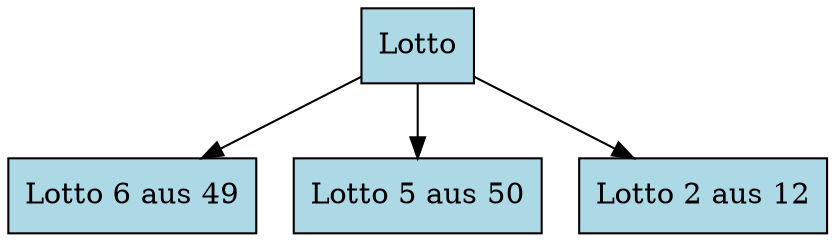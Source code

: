 digraph LottoProgram {
    node [shape=box, style=filled, fillcolor=lightblue];
    
    Lotto [label="Lotto"];
    Lotto6Aus49 [label="Lotto 6 aus 49"];
    Lotto5Aus50 [label="Lotto 5 aus 50"];
    Lotto2Aus12 [label="Lotto 2 aus 12"];
    
    Lotto -> Lotto6Aus49;
    Lotto -> Lotto5Aus50;
    Lotto -> Lotto2Aus12;
}